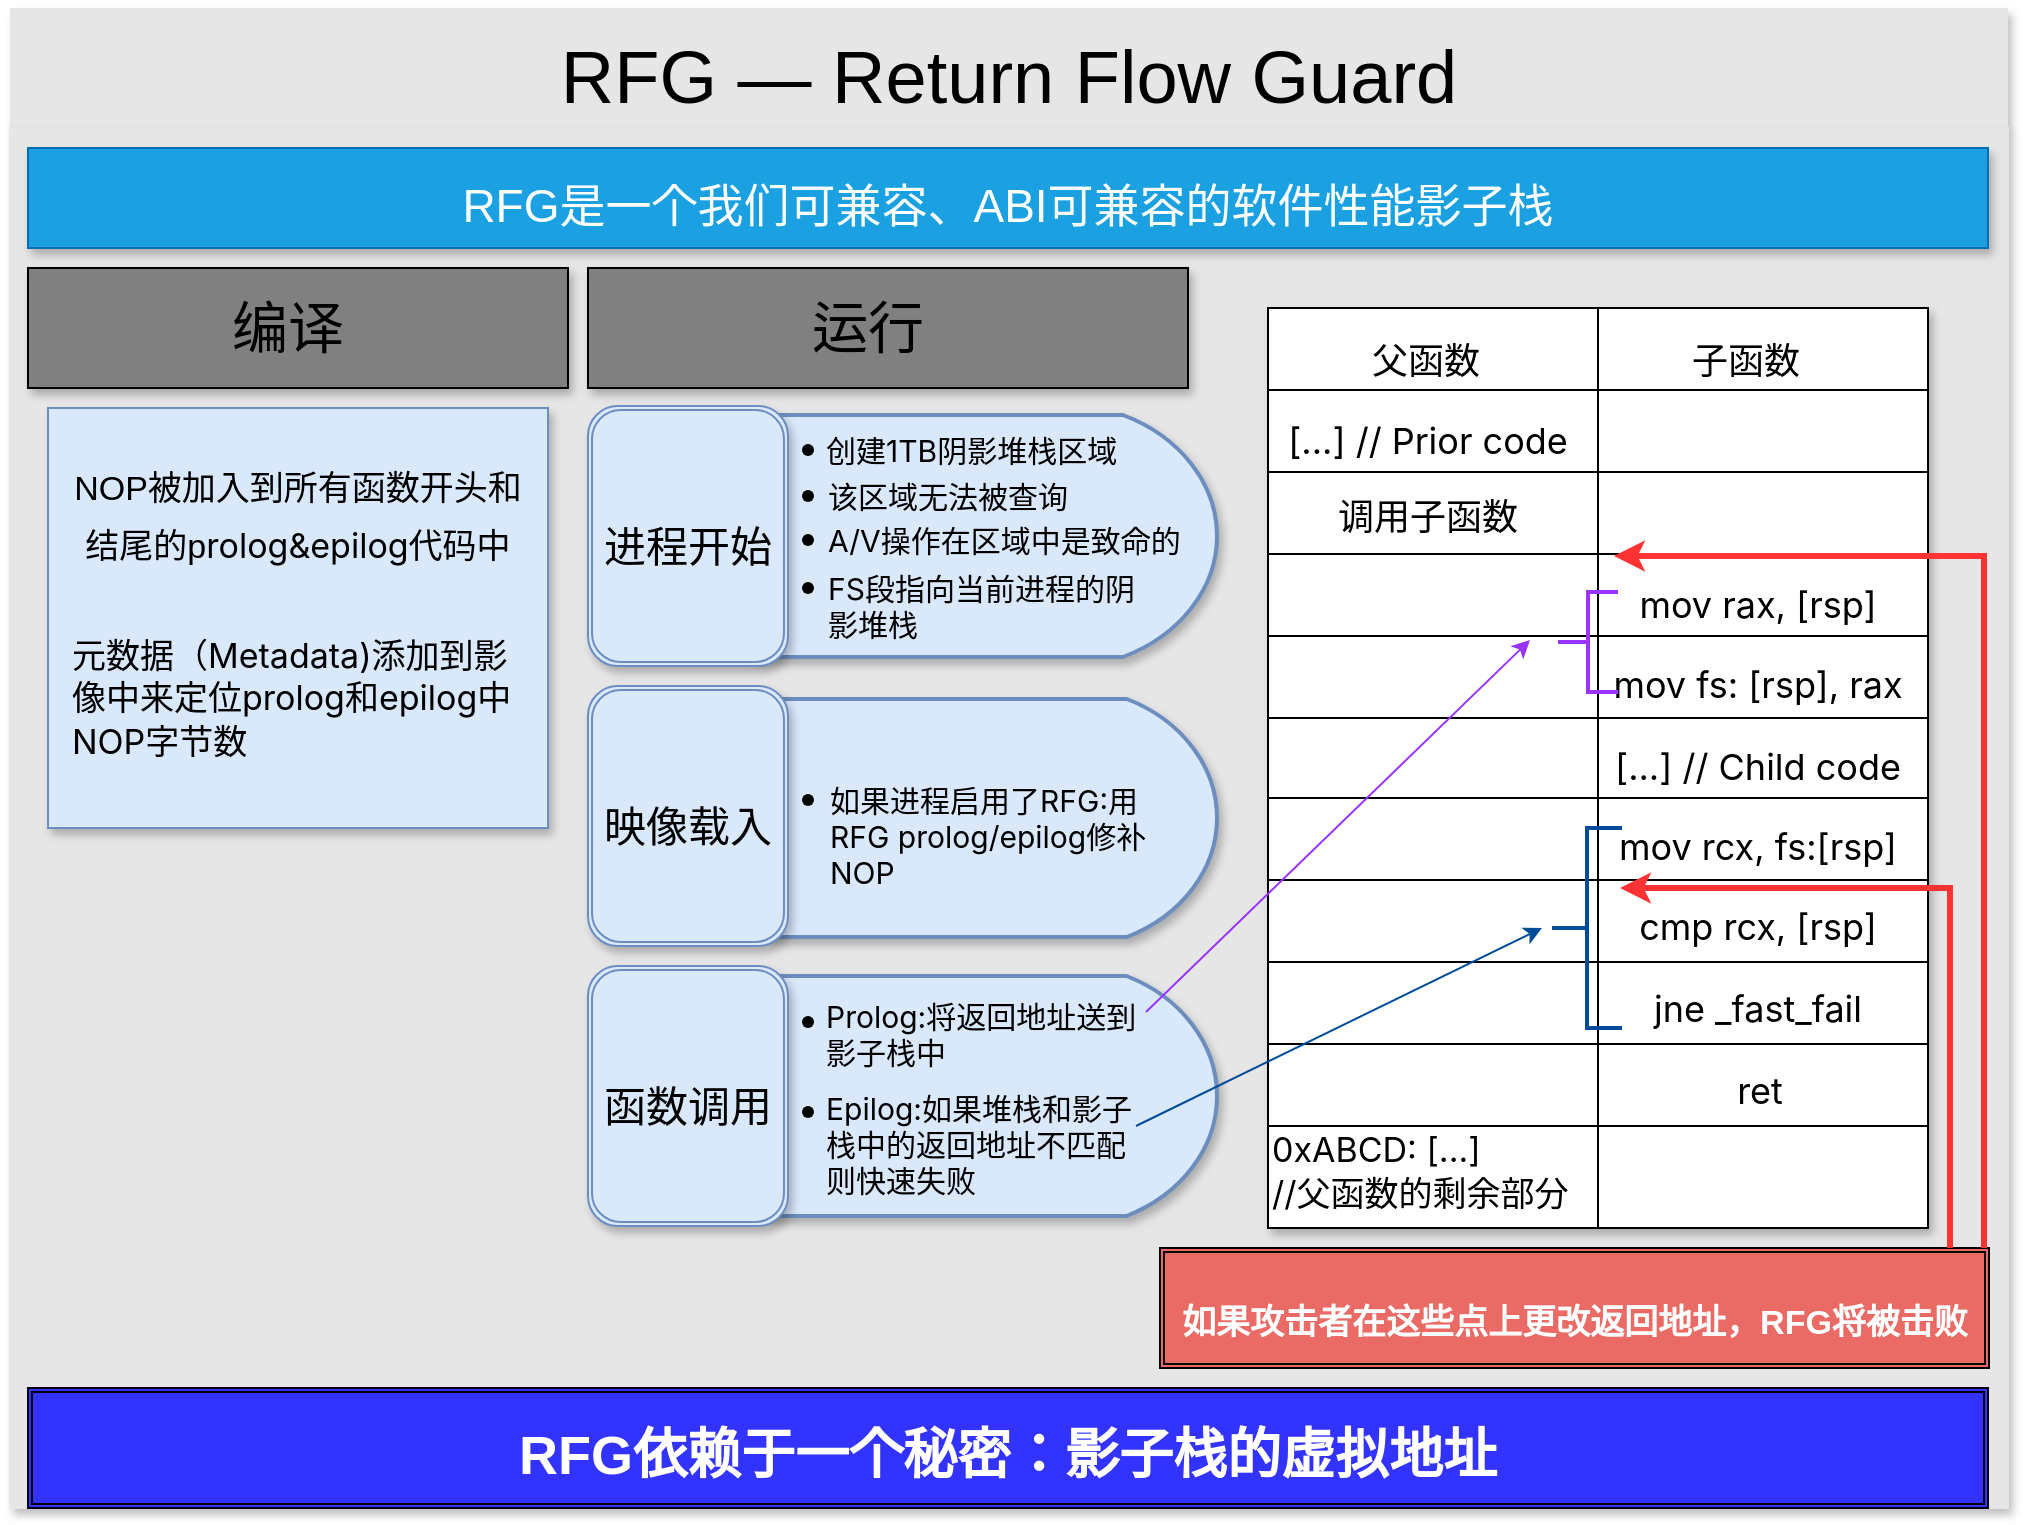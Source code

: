 <mxfile version="20.5.3" type="github">
  <diagram id="Fr35bSytsKvxiw6B7-Ny" name="Page-1">
    <mxGraphModel dx="2889" dy="1090" grid="1" gridSize="10" guides="1" tooltips="1" connect="1" arrows="1" fold="1" page="1" pageScale="1" pageWidth="827" pageHeight="1169" math="0" shadow="0">
      <root>
        <mxCell id="0" />
        <mxCell id="1" parent="0" />
        <mxCell id="59evTQR5an8I3m5xiGdk-8" value="RFG — Return Flow Guard" style="swimlane;childLayout=stackLayout;horizontal=1;startSize=60;horizontalStack=0;rounded=1;fontSize=37;fontStyle=0;strokeWidth=2;resizeParent=0;resizeLast=1;shadow=1;dashed=0;align=center;fillColor=#E6E6E6;strokeColor=none;glass=0;sketch=0;swimlaneLine=0;" vertex="1" parent="1">
          <mxGeometry x="-19" y="70" width="999" height="60" as="geometry">
            <mxRectangle x="-19" y="70" width="490" height="60" as="alternateBounds" />
          </mxGeometry>
        </mxCell>
        <mxCell id="59evTQR5an8I3m5xiGdk-35" value="" style="verticalLabelPosition=bottom;verticalAlign=top;html=1;shape=mxgraph.basic.rect;fillColor2=none;strokeWidth=1;size=20;indent=5;shadow=1;glass=0;sketch=0;strokeColor=#E6E6E6;fontSize=37;fillColor=#E6E6E6;" vertex="1" parent="1">
          <mxGeometry x="-19" y="130" width="999" height="690" as="geometry" />
        </mxCell>
        <mxCell id="59evTQR5an8I3m5xiGdk-37" value="&lt;font style=&quot;font-size: 23px;&quot;&gt;RFG是一个我们可兼容、ABI可兼容的软件性能影子栈&lt;/font&gt;" style="whiteSpace=wrap;html=1;shadow=1;glass=0;sketch=0;strokeColor=#006EAF;fontSize=37;fillColor=#1ba1e2;fontColor=#ffffff;" vertex="1" parent="1">
          <mxGeometry x="-10" y="140" width="980" height="50" as="geometry" />
        </mxCell>
        <mxCell id="59evTQR5an8I3m5xiGdk-39" value="" style="verticalLabelPosition=bottom;verticalAlign=top;html=1;shape=mxgraph.basic.rect;fillColor2=none;strokeWidth=1;size=20;indent=5;shadow=1;glass=0;sketch=0;strokeColor=default;fontSize=37;fillColor=#808080;" vertex="1" parent="1">
          <mxGeometry x="-10" y="200" width="270" height="60" as="geometry" />
        </mxCell>
        <mxCell id="59evTQR5an8I3m5xiGdk-40" value="" style="verticalLabelPosition=bottom;verticalAlign=top;html=1;shape=mxgraph.basic.rect;fillColor2=none;strokeWidth=1;size=20;indent=5;shadow=1;glass=0;sketch=0;strokeColor=default;fontSize=37;fillColor=#808080;" vertex="1" parent="1">
          <mxGeometry x="270" y="200" width="300" height="60" as="geometry" />
        </mxCell>
        <mxCell id="59evTQR5an8I3m5xiGdk-41" value="" style="shape=table;startSize=0;container=1;collapsible=0;childLayout=tableLayout;shadow=1;glass=0;sketch=0;strokeColor=default;fontSize=22;" vertex="1" parent="1">
          <mxGeometry x="610" y="220" width="330" height="460" as="geometry" />
        </mxCell>
        <mxCell id="59evTQR5an8I3m5xiGdk-42" value="" style="shape=tableRow;horizontal=0;startSize=0;swimlaneHead=0;swimlaneBody=0;top=0;left=0;bottom=0;right=0;collapsible=0;dropTarget=0;fillColor=none;points=[[0,0.5],[1,0.5]];portConstraint=eastwest;shadow=1;glass=0;sketch=0;strokeColor=default;fontSize=37;" vertex="1" parent="59evTQR5an8I3m5xiGdk-41">
          <mxGeometry width="330" height="41" as="geometry" />
        </mxCell>
        <mxCell id="59evTQR5an8I3m5xiGdk-43" value="" style="shape=partialRectangle;html=1;whiteSpace=wrap;connectable=0;overflow=hidden;fillColor=none;top=0;left=0;bottom=0;right=0;pointerEvents=1;shadow=1;glass=0;sketch=0;strokeColor=default;fontSize=37;" vertex="1" parent="59evTQR5an8I3m5xiGdk-42">
          <mxGeometry width="165" height="41" as="geometry">
            <mxRectangle width="165" height="41" as="alternateBounds" />
          </mxGeometry>
        </mxCell>
        <mxCell id="59evTQR5an8I3m5xiGdk-44" value="" style="shape=partialRectangle;html=1;whiteSpace=wrap;connectable=0;overflow=hidden;fillColor=none;top=0;left=0;bottom=0;right=0;pointerEvents=1;shadow=1;glass=0;sketch=0;strokeColor=default;fontSize=37;" vertex="1" parent="59evTQR5an8I3m5xiGdk-42">
          <mxGeometry x="165" width="165" height="41" as="geometry">
            <mxRectangle width="165" height="41" as="alternateBounds" />
          </mxGeometry>
        </mxCell>
        <mxCell id="59evTQR5an8I3m5xiGdk-45" value="" style="shape=tableRow;horizontal=0;startSize=0;swimlaneHead=0;swimlaneBody=0;top=0;left=0;bottom=0;right=0;collapsible=0;dropTarget=0;fillColor=none;points=[[0,0.5],[1,0.5]];portConstraint=eastwest;shadow=1;glass=0;sketch=0;strokeColor=default;fontSize=37;" vertex="1" parent="59evTQR5an8I3m5xiGdk-41">
          <mxGeometry y="41" width="330" height="41" as="geometry" />
        </mxCell>
        <mxCell id="59evTQR5an8I3m5xiGdk-46" value="" style="shape=partialRectangle;html=1;whiteSpace=wrap;connectable=0;overflow=hidden;fillColor=none;top=0;left=0;bottom=0;right=0;pointerEvents=1;shadow=1;glass=0;sketch=0;strokeColor=default;fontSize=37;" vertex="1" parent="59evTQR5an8I3m5xiGdk-45">
          <mxGeometry width="165" height="41" as="geometry">
            <mxRectangle width="165" height="41" as="alternateBounds" />
          </mxGeometry>
        </mxCell>
        <mxCell id="59evTQR5an8I3m5xiGdk-47" value="" style="shape=partialRectangle;html=1;whiteSpace=wrap;connectable=0;overflow=hidden;fillColor=none;top=0;left=0;bottom=0;right=0;pointerEvents=1;shadow=1;glass=0;sketch=0;strokeColor=default;fontSize=37;" vertex="1" parent="59evTQR5an8I3m5xiGdk-45">
          <mxGeometry x="165" width="165" height="41" as="geometry">
            <mxRectangle width="165" height="41" as="alternateBounds" />
          </mxGeometry>
        </mxCell>
        <mxCell id="59evTQR5an8I3m5xiGdk-48" value="" style="shape=tableRow;horizontal=0;startSize=0;swimlaneHead=0;swimlaneBody=0;top=0;left=0;bottom=0;right=0;collapsible=0;dropTarget=0;fillColor=none;points=[[0,0.5],[1,0.5]];portConstraint=eastwest;shadow=1;glass=0;sketch=0;strokeColor=default;fontSize=37;" vertex="1" parent="59evTQR5an8I3m5xiGdk-41">
          <mxGeometry y="82" width="330" height="41" as="geometry" />
        </mxCell>
        <mxCell id="59evTQR5an8I3m5xiGdk-49" value="" style="shape=partialRectangle;html=1;whiteSpace=wrap;connectable=0;overflow=hidden;fillColor=none;top=0;left=0;bottom=0;right=0;pointerEvents=1;shadow=1;glass=0;sketch=0;strokeColor=default;fontSize=37;" vertex="1" parent="59evTQR5an8I3m5xiGdk-48">
          <mxGeometry width="165" height="41" as="geometry">
            <mxRectangle width="165" height="41" as="alternateBounds" />
          </mxGeometry>
        </mxCell>
        <mxCell id="59evTQR5an8I3m5xiGdk-50" value="" style="shape=partialRectangle;html=1;whiteSpace=wrap;connectable=0;overflow=hidden;fillColor=none;top=0;left=0;bottom=0;right=0;pointerEvents=1;shadow=1;glass=0;sketch=0;strokeColor=default;fontSize=37;" vertex="1" parent="59evTQR5an8I3m5xiGdk-48">
          <mxGeometry x="165" width="165" height="41" as="geometry">
            <mxRectangle width="165" height="41" as="alternateBounds" />
          </mxGeometry>
        </mxCell>
        <mxCell id="59evTQR5an8I3m5xiGdk-51" value="" style="shape=tableRow;horizontal=0;startSize=0;swimlaneHead=0;swimlaneBody=0;top=0;left=0;bottom=0;right=0;collapsible=0;dropTarget=0;fillColor=none;points=[[0,0.5],[1,0.5]];portConstraint=eastwest;shadow=1;glass=0;sketch=0;strokeColor=default;fontSize=37;" vertex="1" parent="59evTQR5an8I3m5xiGdk-41">
          <mxGeometry y="123" width="330" height="41" as="geometry" />
        </mxCell>
        <mxCell id="59evTQR5an8I3m5xiGdk-52" value="" style="shape=partialRectangle;html=1;whiteSpace=wrap;connectable=0;overflow=hidden;fillColor=none;top=0;left=0;bottom=0;right=0;pointerEvents=1;shadow=1;glass=0;sketch=0;strokeColor=default;fontSize=37;" vertex="1" parent="59evTQR5an8I3m5xiGdk-51">
          <mxGeometry width="165" height="41" as="geometry">
            <mxRectangle width="165" height="41" as="alternateBounds" />
          </mxGeometry>
        </mxCell>
        <mxCell id="59evTQR5an8I3m5xiGdk-53" value="" style="shape=partialRectangle;html=1;whiteSpace=wrap;connectable=0;overflow=hidden;fillColor=none;top=0;left=0;bottom=0;right=0;pointerEvents=1;shadow=1;glass=0;sketch=0;strokeColor=default;fontSize=37;" vertex="1" parent="59evTQR5an8I3m5xiGdk-51">
          <mxGeometry x="165" width="165" height="41" as="geometry">
            <mxRectangle width="165" height="41" as="alternateBounds" />
          </mxGeometry>
        </mxCell>
        <mxCell id="59evTQR5an8I3m5xiGdk-54" value="" style="shape=tableRow;horizontal=0;startSize=0;swimlaneHead=0;swimlaneBody=0;top=0;left=0;bottom=0;right=0;collapsible=0;dropTarget=0;fillColor=none;points=[[0,0.5],[1,0.5]];portConstraint=eastwest;shadow=1;glass=0;sketch=0;strokeColor=default;fontSize=37;" vertex="1" parent="59evTQR5an8I3m5xiGdk-41">
          <mxGeometry y="164" width="330" height="41" as="geometry" />
        </mxCell>
        <mxCell id="59evTQR5an8I3m5xiGdk-55" value="" style="shape=partialRectangle;html=1;whiteSpace=wrap;connectable=0;overflow=hidden;fillColor=none;top=0;left=0;bottom=0;right=0;pointerEvents=1;shadow=1;glass=0;sketch=0;strokeColor=default;fontSize=37;" vertex="1" parent="59evTQR5an8I3m5xiGdk-54">
          <mxGeometry width="165" height="41" as="geometry">
            <mxRectangle width="165" height="41" as="alternateBounds" />
          </mxGeometry>
        </mxCell>
        <mxCell id="59evTQR5an8I3m5xiGdk-56" value="" style="shape=partialRectangle;html=1;whiteSpace=wrap;connectable=0;overflow=hidden;fillColor=none;top=0;left=0;bottom=0;right=0;pointerEvents=1;shadow=1;glass=0;sketch=0;strokeColor=default;fontSize=37;" vertex="1" parent="59evTQR5an8I3m5xiGdk-54">
          <mxGeometry x="165" width="165" height="41" as="geometry">
            <mxRectangle width="165" height="41" as="alternateBounds" />
          </mxGeometry>
        </mxCell>
        <mxCell id="59evTQR5an8I3m5xiGdk-57" value="" style="shape=tableRow;horizontal=0;startSize=0;swimlaneHead=0;swimlaneBody=0;top=0;left=0;bottom=0;right=0;collapsible=0;dropTarget=0;fillColor=none;points=[[0,0.5],[1,0.5]];portConstraint=eastwest;shadow=1;glass=0;sketch=0;strokeColor=default;fontSize=37;" vertex="1" parent="59evTQR5an8I3m5xiGdk-41">
          <mxGeometry y="205" width="330" height="40" as="geometry" />
        </mxCell>
        <mxCell id="59evTQR5an8I3m5xiGdk-58" value="" style="shape=partialRectangle;html=1;whiteSpace=wrap;connectable=0;overflow=hidden;fillColor=none;top=0;left=0;bottom=0;right=0;pointerEvents=1;shadow=1;glass=0;sketch=0;strokeColor=default;fontSize=37;" vertex="1" parent="59evTQR5an8I3m5xiGdk-57">
          <mxGeometry width="165" height="40" as="geometry">
            <mxRectangle width="165" height="40" as="alternateBounds" />
          </mxGeometry>
        </mxCell>
        <mxCell id="59evTQR5an8I3m5xiGdk-59" value="" style="shape=partialRectangle;html=1;whiteSpace=wrap;connectable=0;overflow=hidden;fillColor=none;top=0;left=0;bottom=0;right=0;pointerEvents=1;shadow=1;glass=0;sketch=0;strokeColor=default;fontSize=37;" vertex="1" parent="59evTQR5an8I3m5xiGdk-57">
          <mxGeometry x="165" width="165" height="40" as="geometry">
            <mxRectangle width="165" height="40" as="alternateBounds" />
          </mxGeometry>
        </mxCell>
        <mxCell id="59evTQR5an8I3m5xiGdk-60" value="" style="shape=tableRow;horizontal=0;startSize=0;swimlaneHead=0;swimlaneBody=0;top=0;left=0;bottom=0;right=0;collapsible=0;dropTarget=0;fillColor=none;points=[[0,0.5],[1,0.5]];portConstraint=eastwest;shadow=1;glass=0;sketch=0;strokeColor=default;fontSize=37;" vertex="1" parent="59evTQR5an8I3m5xiGdk-41">
          <mxGeometry y="245" width="330" height="41" as="geometry" />
        </mxCell>
        <mxCell id="59evTQR5an8I3m5xiGdk-61" value="" style="shape=partialRectangle;html=1;whiteSpace=wrap;connectable=0;overflow=hidden;fillColor=none;top=0;left=0;bottom=0;right=0;pointerEvents=1;shadow=1;glass=0;sketch=0;strokeColor=default;fontSize=37;" vertex="1" parent="59evTQR5an8I3m5xiGdk-60">
          <mxGeometry width="165" height="41" as="geometry">
            <mxRectangle width="165" height="41" as="alternateBounds" />
          </mxGeometry>
        </mxCell>
        <mxCell id="59evTQR5an8I3m5xiGdk-62" value="" style="shape=partialRectangle;html=1;whiteSpace=wrap;connectable=0;overflow=hidden;fillColor=none;top=0;left=0;bottom=0;right=0;pointerEvents=1;shadow=1;glass=0;sketch=0;strokeColor=default;fontSize=37;" vertex="1" parent="59evTQR5an8I3m5xiGdk-60">
          <mxGeometry x="165" width="165" height="41" as="geometry">
            <mxRectangle width="165" height="41" as="alternateBounds" />
          </mxGeometry>
        </mxCell>
        <mxCell id="59evTQR5an8I3m5xiGdk-63" value="" style="shape=tableRow;horizontal=0;startSize=0;swimlaneHead=0;swimlaneBody=0;top=0;left=0;bottom=0;right=0;collapsible=0;dropTarget=0;fillColor=none;points=[[0,0.5],[1,0.5]];portConstraint=eastwest;shadow=1;glass=0;sketch=0;strokeColor=default;fontSize=37;" vertex="1" parent="59evTQR5an8I3m5xiGdk-41">
          <mxGeometry y="286" width="330" height="41" as="geometry" />
        </mxCell>
        <mxCell id="59evTQR5an8I3m5xiGdk-64" value="" style="shape=partialRectangle;html=1;whiteSpace=wrap;connectable=0;overflow=hidden;fillColor=none;top=0;left=0;bottom=0;right=0;pointerEvents=1;shadow=1;glass=0;sketch=0;strokeColor=default;fontSize=37;" vertex="1" parent="59evTQR5an8I3m5xiGdk-63">
          <mxGeometry width="165" height="41" as="geometry">
            <mxRectangle width="165" height="41" as="alternateBounds" />
          </mxGeometry>
        </mxCell>
        <mxCell id="59evTQR5an8I3m5xiGdk-65" value="" style="shape=partialRectangle;html=1;whiteSpace=wrap;connectable=0;overflow=hidden;fillColor=none;top=0;left=0;bottom=0;right=0;pointerEvents=1;shadow=1;glass=0;sketch=0;strokeColor=default;fontSize=37;" vertex="1" parent="59evTQR5an8I3m5xiGdk-63">
          <mxGeometry x="165" width="165" height="41" as="geometry">
            <mxRectangle width="165" height="41" as="alternateBounds" />
          </mxGeometry>
        </mxCell>
        <mxCell id="59evTQR5an8I3m5xiGdk-66" value="" style="shape=tableRow;horizontal=0;startSize=0;swimlaneHead=0;swimlaneBody=0;top=0;left=0;bottom=0;right=0;collapsible=0;dropTarget=0;fillColor=none;points=[[0,0.5],[1,0.5]];portConstraint=eastwest;shadow=1;glass=0;sketch=0;strokeColor=default;fontSize=37;" vertex="1" parent="59evTQR5an8I3m5xiGdk-41">
          <mxGeometry y="327" width="330" height="41" as="geometry" />
        </mxCell>
        <mxCell id="59evTQR5an8I3m5xiGdk-67" value="" style="shape=partialRectangle;html=1;whiteSpace=wrap;connectable=0;overflow=hidden;fillColor=none;top=0;left=0;bottom=0;right=0;pointerEvents=1;shadow=1;glass=0;sketch=0;strokeColor=default;fontSize=37;" vertex="1" parent="59evTQR5an8I3m5xiGdk-66">
          <mxGeometry width="165" height="41" as="geometry">
            <mxRectangle width="165" height="41" as="alternateBounds" />
          </mxGeometry>
        </mxCell>
        <mxCell id="59evTQR5an8I3m5xiGdk-68" value="" style="shape=partialRectangle;html=1;whiteSpace=wrap;connectable=0;overflow=hidden;fillColor=none;top=0;left=0;bottom=0;right=0;pointerEvents=1;shadow=1;glass=0;sketch=0;strokeColor=default;fontSize=37;" vertex="1" parent="59evTQR5an8I3m5xiGdk-66">
          <mxGeometry x="165" width="165" height="41" as="geometry">
            <mxRectangle width="165" height="41" as="alternateBounds" />
          </mxGeometry>
        </mxCell>
        <mxCell id="59evTQR5an8I3m5xiGdk-69" value="" style="shape=tableRow;horizontal=0;startSize=0;swimlaneHead=0;swimlaneBody=0;top=0;left=0;bottom=0;right=0;collapsible=0;dropTarget=0;fillColor=none;points=[[0,0.5],[1,0.5]];portConstraint=eastwest;shadow=1;glass=0;sketch=0;strokeColor=default;fontSize=37;" vertex="1" parent="59evTQR5an8I3m5xiGdk-41">
          <mxGeometry y="368" width="330" height="41" as="geometry" />
        </mxCell>
        <mxCell id="59evTQR5an8I3m5xiGdk-70" value="" style="shape=partialRectangle;html=1;whiteSpace=wrap;connectable=0;overflow=hidden;fillColor=none;top=0;left=0;bottom=0;right=0;pointerEvents=1;shadow=1;glass=0;sketch=0;strokeColor=default;fontSize=37;" vertex="1" parent="59evTQR5an8I3m5xiGdk-69">
          <mxGeometry width="165" height="41" as="geometry">
            <mxRectangle width="165" height="41" as="alternateBounds" />
          </mxGeometry>
        </mxCell>
        <mxCell id="59evTQR5an8I3m5xiGdk-71" value="" style="shape=partialRectangle;html=1;whiteSpace=wrap;connectable=0;overflow=hidden;fillColor=none;top=0;left=0;bottom=0;right=0;pointerEvents=1;shadow=1;glass=0;sketch=0;strokeColor=default;fontSize=37;" vertex="1" parent="59evTQR5an8I3m5xiGdk-69">
          <mxGeometry x="165" width="165" height="41" as="geometry">
            <mxRectangle width="165" height="41" as="alternateBounds" />
          </mxGeometry>
        </mxCell>
        <mxCell id="59evTQR5an8I3m5xiGdk-72" value="" style="shape=tableRow;horizontal=0;startSize=0;swimlaneHead=0;swimlaneBody=0;top=0;left=0;bottom=0;right=0;collapsible=0;dropTarget=0;fillColor=none;points=[[0,0.5],[1,0.5]];portConstraint=eastwest;shadow=1;glass=0;sketch=0;strokeColor=default;fontSize=37;" vertex="1" parent="59evTQR5an8I3m5xiGdk-41">
          <mxGeometry y="409" width="330" height="51" as="geometry" />
        </mxCell>
        <mxCell id="59evTQR5an8I3m5xiGdk-73" value="" style="shape=partialRectangle;html=1;whiteSpace=wrap;connectable=0;overflow=hidden;fillColor=none;top=0;left=0;bottom=0;right=0;pointerEvents=1;shadow=1;glass=0;sketch=0;strokeColor=default;fontSize=37;" vertex="1" parent="59evTQR5an8I3m5xiGdk-72">
          <mxGeometry width="165" height="51" as="geometry">
            <mxRectangle width="165" height="51" as="alternateBounds" />
          </mxGeometry>
        </mxCell>
        <mxCell id="59evTQR5an8I3m5xiGdk-74" value="" style="shape=partialRectangle;html=1;whiteSpace=wrap;connectable=0;overflow=hidden;fillColor=none;top=0;left=0;bottom=0;right=0;pointerEvents=1;shadow=1;glass=0;sketch=0;strokeColor=default;fontSize=37;" vertex="1" parent="59evTQR5an8I3m5xiGdk-72">
          <mxGeometry x="165" width="165" height="51" as="geometry">
            <mxRectangle width="165" height="51" as="alternateBounds" />
          </mxGeometry>
        </mxCell>
        <mxCell id="59evTQR5an8I3m5xiGdk-75" value="编译" style="whiteSpace=wrap;html=1;shadow=1;glass=0;sketch=0;strokeColor=none;fontSize=28;fillColor=none;" vertex="1" parent="1">
          <mxGeometry x="60" y="200" width="120" height="60" as="geometry" />
        </mxCell>
        <mxCell id="59evTQR5an8I3m5xiGdk-76" value="运行" style="whiteSpace=wrap;html=1;shadow=1;glass=0;sketch=0;strokeColor=none;fontSize=28;fillColor=none;" vertex="1" parent="1">
          <mxGeometry x="350" y="200" width="120" height="60" as="geometry" />
        </mxCell>
        <mxCell id="59evTQR5an8I3m5xiGdk-77" value="" style="html=1;dashed=0;whitespace=wrap;shadow=1;glass=0;labelBackgroundColor=none;sketch=0;strokeColor=#6c8ebf;fontSize=36;fillColor=#dae8fc;" vertex="1" parent="1">
          <mxGeometry y="270" width="250" height="210" as="geometry" />
        </mxCell>
        <mxCell id="59evTQR5an8I3m5xiGdk-84" value="" style="strokeWidth=2;html=1;shape=mxgraph.flowchart.delay;whiteSpace=wrap;shadow=1;glass=0;labelBackgroundColor=none;sketch=0;strokeColor=#6c8ebf;fontSize=36;fillColor=#dae8fc;" vertex="1" parent="1">
          <mxGeometry x="344.5" y="273.5" width="240" height="121" as="geometry" />
        </mxCell>
        <mxCell id="59evTQR5an8I3m5xiGdk-85" value="&lt;font style=&quot;font-size: 21px;&quot;&gt;进程开始&lt;/font&gt;" style="shape=ext;double=1;rounded=1;whiteSpace=wrap;html=1;shadow=1;glass=0;labelBackgroundColor=none;sketch=0;strokeColor=#6c8ebf;fontSize=36;fillColor=#dae8fc;" vertex="1" parent="1">
          <mxGeometry x="270" y="269" width="100" height="130" as="geometry" />
        </mxCell>
        <mxCell id="59evTQR5an8I3m5xiGdk-86" value="" style="strokeWidth=2;html=1;shape=mxgraph.flowchart.delay;whiteSpace=wrap;shadow=1;glass=0;labelBackgroundColor=none;sketch=0;strokeColor=#6c8ebf;fontSize=36;fillColor=#dae8fc;" vertex="1" parent="1">
          <mxGeometry x="354.5" y="415.5" width="230" height="119" as="geometry" />
        </mxCell>
        <mxCell id="59evTQR5an8I3m5xiGdk-87" value="&lt;font style=&quot;font-size: 21px;&quot;&gt;映像载入&lt;/font&gt;" style="shape=ext;double=1;rounded=1;whiteSpace=wrap;html=1;shadow=1;glass=0;labelBackgroundColor=none;sketch=0;strokeColor=#6c8ebf;fontSize=36;fillColor=#dae8fc;" vertex="1" parent="1">
          <mxGeometry x="270" y="409" width="100" height="130" as="geometry" />
        </mxCell>
        <mxCell id="59evTQR5an8I3m5xiGdk-90" value="" style="strokeWidth=2;html=1;shape=mxgraph.flowchart.delay;whiteSpace=wrap;shadow=1;glass=0;labelBackgroundColor=none;sketch=0;strokeColor=#6c8ebf;fontSize=36;fillColor=#dae8fc;" vertex="1" parent="1">
          <mxGeometry x="353.5" y="554" width="231" height="120" as="geometry" />
        </mxCell>
        <mxCell id="59evTQR5an8I3m5xiGdk-91" value="&lt;font style=&quot;font-size: 21px;&quot;&gt;函数调用&lt;/font&gt;" style="shape=ext;double=1;rounded=1;whiteSpace=wrap;html=1;shadow=1;glass=0;labelBackgroundColor=none;sketch=0;strokeColor=#6c8ebf;fontSize=36;fillColor=#dae8fc;" vertex="1" parent="1">
          <mxGeometry x="270" y="549" width="100" height="130" as="geometry" />
        </mxCell>
        <mxCell id="59evTQR5an8I3m5xiGdk-92" value="&lt;font style=&quot;font-size: 17px;&quot;&gt;NOP被加入到所有函数开头和结尾的p&lt;span style=&quot;font-family: -apple-system, &amp;quot;SF UI Text&amp;quot;, Arial, &amp;quot;PingFang SC&amp;quot;, &amp;quot;Hiragino Sans GB&amp;quot;, &amp;quot;Microsoft YaHei&amp;quot;, &amp;quot;WenQuanYi Micro Hei&amp;quot;, sans-serif, SimHei, SimSun; text-align: start;&quot;&gt;rolog&amp;amp;epilog代码中&lt;/span&gt;&lt;/font&gt;" style="whiteSpace=wrap;html=1;shadow=1;glass=0;labelBackgroundColor=none;sketch=0;strokeColor=none;fontSize=24;fillColor=none;" vertex="1" parent="1">
          <mxGeometry x="10" y="304" width="230" height="36" as="geometry" />
        </mxCell>
        <mxCell id="59evTQR5an8I3m5xiGdk-93" value="&lt;p style=&quot;line-height: 120%;&quot;&gt;&lt;font style=&quot;font-size: 17px;&quot; face=&quot;-apple-system, SF UI Text, Arial, PingFang SC, Hiragino Sans GB, Microsoft YaHei, WenQuanYi Micro Hei, sans-serif, SimHei, SimSun&quot;&gt;元数据（Metadata)添加到影像中来定位prolog和epilog中NOP字节数&lt;/font&gt;&lt;/p&gt;" style="text;whiteSpace=wrap;html=1;fontSize=17;fontColor=#000000;" vertex="1" parent="1">
          <mxGeometry x="10" y="360" width="230" height="80" as="geometry" />
        </mxCell>
        <mxCell id="59evTQR5an8I3m5xiGdk-95" value="" style="shape=waypoint;sketch=0;fillStyle=solid;size=6;pointerEvents=1;points=[];fillColor=none;resizable=0;rotatable=0;perimeter=centerPerimeter;snapToPoint=1;shadow=0;glass=0;labelBackgroundColor=none;strokeColor=#000000;fontSize=21;fontColor=#000000;" vertex="1" parent="1">
          <mxGeometry x="360" y="271" width="40" height="40" as="geometry" />
        </mxCell>
        <mxCell id="59evTQR5an8I3m5xiGdk-97" value="&lt;p style=&quot;line-height: 120%; font-size: 15px;&quot;&gt;&lt;font style=&quot;font-size: 15px;&quot; face=&quot;-apple-system, SF UI Text, Arial, PingFang SC, Hiragino Sans GB, Microsoft YaHei, WenQuanYi Micro Hei, sans-serif, SimHei, SimSun&quot;&gt;创建1TB阴影堆栈区域&lt;/font&gt;&lt;/p&gt;" style="text;whiteSpace=wrap;html=1;fontSize=15;fontColor=#000000;" vertex="1" parent="1">
          <mxGeometry x="387" y="261" width="155" height="60" as="geometry" />
        </mxCell>
        <mxCell id="59evTQR5an8I3m5xiGdk-98" value="" style="shape=waypoint;sketch=0;fillStyle=solid;size=6;pointerEvents=1;points=[];fillColor=none;resizable=0;rotatable=0;perimeter=centerPerimeter;snapToPoint=1;shadow=0;glass=0;labelBackgroundColor=none;strokeColor=#000000;fontSize=21;fontColor=#000000;" vertex="1" parent="1">
          <mxGeometry x="360" y="294" width="40" height="40" as="geometry" />
        </mxCell>
        <mxCell id="59evTQR5an8I3m5xiGdk-99" value="" style="shape=waypoint;sketch=0;fillStyle=solid;size=6;pointerEvents=1;points=[];fillColor=none;resizable=0;rotatable=0;perimeter=centerPerimeter;snapToPoint=1;shadow=0;glass=0;labelBackgroundColor=none;strokeColor=#000000;fontSize=21;fontColor=#000000;" vertex="1" parent="1">
          <mxGeometry x="360" y="316" width="40" height="40" as="geometry" />
        </mxCell>
        <mxCell id="59evTQR5an8I3m5xiGdk-100" value="" style="shape=waypoint;sketch=0;fillStyle=solid;size=6;pointerEvents=1;points=[];fillColor=none;resizable=0;rotatable=0;perimeter=centerPerimeter;snapToPoint=1;shadow=0;glass=0;labelBackgroundColor=none;strokeColor=#000000;fontSize=21;fontColor=#000000;" vertex="1" parent="1">
          <mxGeometry x="360" y="340" width="40" height="40" as="geometry" />
        </mxCell>
        <mxCell id="59evTQR5an8I3m5xiGdk-101" value="" style="shape=waypoint;sketch=0;fillStyle=solid;size=6;pointerEvents=1;points=[];fillColor=none;resizable=0;rotatable=0;perimeter=centerPerimeter;snapToPoint=1;shadow=0;glass=0;labelBackgroundColor=none;strokeColor=#000000;fontSize=21;fontColor=#000000;" vertex="1" parent="1">
          <mxGeometry x="360" y="446" width="40" height="40" as="geometry" />
        </mxCell>
        <mxCell id="59evTQR5an8I3m5xiGdk-102" value="" style="shape=waypoint;sketch=0;fillStyle=solid;size=6;pointerEvents=1;points=[];fillColor=none;resizable=0;rotatable=0;perimeter=centerPerimeter;snapToPoint=1;shadow=0;glass=0;labelBackgroundColor=none;strokeColor=#000000;fontSize=21;fontColor=#000000;" vertex="1" parent="1">
          <mxGeometry x="360" y="557" width="40" height="40" as="geometry" />
        </mxCell>
        <mxCell id="59evTQR5an8I3m5xiGdk-103" value="" style="shape=waypoint;sketch=0;fillStyle=solid;size=6;pointerEvents=1;points=[];fillColor=none;resizable=0;rotatable=0;perimeter=centerPerimeter;snapToPoint=1;shadow=0;glass=0;labelBackgroundColor=none;strokeColor=#000000;fontSize=21;fontColor=#000000;" vertex="1" parent="1">
          <mxGeometry x="360" y="602" width="40" height="40" as="geometry" />
        </mxCell>
        <mxCell id="59evTQR5an8I3m5xiGdk-104" value="&lt;p style=&quot;line-height: 120%; font-size: 15px;&quot;&gt;&lt;font face=&quot;-apple-system, SF UI Text, Arial, PingFang SC, Hiragino Sans GB, Microsoft YaHei, WenQuanYi Micro Hei, sans-serif, SimHei, SimSun&quot;&gt;该区域无法被查询&lt;/font&gt;&lt;/p&gt;" style="text;whiteSpace=wrap;html=1;fontSize=15;fontColor=#000000;" vertex="1" parent="1">
          <mxGeometry x="387.5" y="284" width="155" height="60" as="geometry" />
        </mxCell>
        <mxCell id="59evTQR5an8I3m5xiGdk-105" value="&lt;p style=&quot;line-height: 120%; font-size: 15px;&quot;&gt;&lt;font face=&quot;-apple-system, SF UI Text, Arial, PingFang SC, Hiragino Sans GB, Microsoft YaHei, WenQuanYi Micro Hei, sans-serif, SimHei, SimSun&quot;&gt;A/V操作在区域中是致命的&lt;/font&gt;&lt;/p&gt;" style="text;whiteSpace=wrap;html=1;fontSize=15;fontColor=#000000;" vertex="1" parent="1">
          <mxGeometry x="387.5" y="306" width="182.5" height="56" as="geometry" />
        </mxCell>
        <mxCell id="59evTQR5an8I3m5xiGdk-106" value="&lt;p style=&quot;line-height: 120%; font-size: 15px;&quot;&gt;&lt;font face=&quot;-apple-system, SF UI Text, Arial, PingFang SC, Hiragino Sans GB, Microsoft YaHei, WenQuanYi Micro Hei, sans-serif, SimHei, SimSun&quot;&gt;FS段指向当前进程的阴影堆栈&lt;/font&gt;&lt;/p&gt;" style="text;whiteSpace=wrap;html=1;fontSize=15;fontColor=#000000;" vertex="1" parent="1">
          <mxGeometry x="388" y="330" width="162" height="52" as="geometry" />
        </mxCell>
        <mxCell id="59evTQR5an8I3m5xiGdk-108" value="&lt;p style=&quot;line-height: 120%; font-size: 15px;&quot;&gt;&lt;font face=&quot;-apple-system, SF UI Text, Arial, PingFang SC, Hiragino Sans GB, Microsoft YaHei, WenQuanYi Micro Hei, sans-serif, SimHei, SimSun&quot;&gt;如果进程启用了RFG:用RFG prolog/epilog修补NOP&lt;/font&gt;&lt;/p&gt;&lt;span style=&quot;color: rgba(0, 0, 0, 0); font-family: monospace; font-size: 0px;&quot;&gt;%3CmxGraphModel%3E%3Croot%3E%3CmxCell%20id%3D%220%22%2F%3E%3CmxCell%20id%3D%221%22%20parent%3D%220%22%2F%3E%3CmxCell%20id%3D%222%22%20value%3D%22%26lt%3Bp%20style%3D%26quot%3Bline-height%3A%20120%25%3B%20font-size%3A%2015px%3B%26quot%3B%26gt%3B%26lt%3Bfont%20face%3D%26quot%3B-apple-system%2C%20SF%20UI%20Text%2C%20Arial%2C%20PingFang%20SC%2C%20Hiragino%20Sans%20GB%2C%20Microsoft%20YaHei%2C%20WenQuanYi%20Micro%20Hei%2C%20sans-serif%2C%20SimHei%2C%20SimSun%26quot%3B%26gt%3BFS%E6%AE%B5%E6%8C%87%E5%90%91%E5%BD%93%E5%89%8D%E8%BF%9B%E7%A8%8B%E7%9A%84%E9%98%B4%E5%BD%B1%E5%A0%86%E6%A0%88%26lt%3B%2Ffont%26gt%3B%26lt%3B%2Fp%26gt%3B%22%20style%3D%22text%3BwhiteSpace%3Dwrap%3Bhtml%3D1%3BfontSize%3D15%3BfontColor%3D%23000000%3B%22%20vertex%3D%221%22%20parent%3D%221%22%3E%3CmxGeometry%20x%3D%22388%22%20y%3D%22330%22%20width%3D%22162%22%20height%3D%2252%22%20as%3D%22geometry%22%2F%3E%3C%2FmxCell%3E%3C%2Froot%3E%3C%2FmxGraphModel%3E&lt;/span&gt;" style="text;whiteSpace=wrap;html=1;fontSize=15;fontColor=#000000;" vertex="1" parent="1">
          <mxGeometry x="388.5" y="436" width="162" height="52" as="geometry" />
        </mxCell>
        <mxCell id="59evTQR5an8I3m5xiGdk-109" value="&lt;font face=&quot;-apple-system, SF UI Text, Arial, PingFang SC, Hiragino Sans GB, Microsoft YaHei, WenQuanYi Micro Hei, sans-serif, SimHei, SimSun&quot;&gt;Prolog:将返回地址送到影子栈中&lt;/font&gt;" style="text;whiteSpace=wrap;html=1;fontSize=15;fontColor=#000000;" vertex="1" parent="1">
          <mxGeometry x="387" y="559" width="162" height="52" as="geometry" />
        </mxCell>
        <mxCell id="59evTQR5an8I3m5xiGdk-110" value="&lt;p style=&quot;line-height: 120%; font-size: 15px;&quot;&gt;&lt;font face=&quot;-apple-system, SF UI Text, Arial, PingFang SC, Hiragino Sans GB, Microsoft YaHei, WenQuanYi Micro Hei, sans-serif, SimHei, SimSun&quot;&gt;Epilog:如果堆栈和影子栈中的返回地址不匹配则快速失败&lt;/font&gt;&lt;/p&gt;" style="text;whiteSpace=wrap;html=1;fontSize=15;fontColor=#000000;" vertex="1" parent="1">
          <mxGeometry x="387" y="590" width="162" height="52" as="geometry" />
        </mxCell>
        <mxCell id="59evTQR5an8I3m5xiGdk-111" value="&lt;p style=&quot;line-height: 120%; font-size: 18px;&quot;&gt;&lt;font face=&quot;-apple-system, SF UI Text, Arial, PingFang SC, Hiragino Sans GB, Microsoft YaHei, WenQuanYi Micro Hei, sans-serif, SimHei, SimSun&quot; style=&quot;font-size: 18px;&quot;&gt;父函数&lt;/font&gt;&lt;/p&gt;" style="text;whiteSpace=wrap;html=1;fontSize=18;fontColor=#000000;" vertex="1" parent="1">
          <mxGeometry x="660" y="211" width="70" height="49" as="geometry" />
        </mxCell>
        <mxCell id="59evTQR5an8I3m5xiGdk-112" value="&lt;p style=&quot;line-height: 120%; font-size: 18px;&quot;&gt;&lt;font face=&quot;-apple-system, SF UI Text, Arial, PingFang SC, Hiragino Sans GB, Microsoft YaHei, WenQuanYi Micro Hei, sans-serif, SimHei, SimSun&quot; style=&quot;font-size: 18px;&quot;&gt;子函数&lt;/font&gt;&lt;/p&gt;" style="text;whiteSpace=wrap;html=1;fontSize=18;fontColor=#000000;" vertex="1" parent="1">
          <mxGeometry x="820" y="211" width="70" height="49" as="geometry" />
        </mxCell>
        <mxCell id="59evTQR5an8I3m5xiGdk-113" value="&lt;p style=&quot;line-height: 120%; font-size: 18px;&quot;&gt;&lt;font face=&quot;-apple-system, SF UI Text, Arial, PingFang SC, Hiragino Sans GB, Microsoft YaHei, WenQuanYi Micro Hei, sans-serif, SimHei, SimSun&quot;&gt;[...] // Prior code&lt;/font&gt;&lt;/p&gt;" style="text;whiteSpace=wrap;html=1;fontSize=18;fontColor=#000000;align=center;" vertex="1" parent="1">
          <mxGeometry x="610" y="251" width="160" height="55" as="geometry" />
        </mxCell>
        <mxCell id="59evTQR5an8I3m5xiGdk-115" value="&lt;p style=&quot;line-height: 120%; font-size: 18px;&quot;&gt;&lt;font face=&quot;-apple-system, SF UI Text, Arial, PingFang SC, Hiragino Sans GB, Microsoft YaHei, WenQuanYi Micro Hei, sans-serif, SimHei, SimSun&quot;&gt;调用子函数&lt;/font&gt;&lt;/p&gt;" style="text;whiteSpace=wrap;html=1;fontSize=18;fontColor=#000000;align=center;" vertex="1" parent="1">
          <mxGeometry x="610" y="289" width="160" height="55" as="geometry" />
        </mxCell>
        <mxCell id="59evTQR5an8I3m5xiGdk-116" value="&lt;p style=&quot;line-height: 120%; font-size: 18px;&quot;&gt;&lt;font face=&quot;-apple-system, SF UI Text, Arial, PingFang SC, Hiragino Sans GB, Microsoft YaHei, WenQuanYi Micro Hei, sans-serif, SimHei, SimSun&quot;&gt;mov rax, [rsp]&lt;/font&gt;&lt;/p&gt;" style="text;whiteSpace=wrap;html=1;fontSize=18;fontColor=#000000;align=center;" vertex="1" parent="1">
          <mxGeometry x="775" y="332.5" width="160" height="55" as="geometry" />
        </mxCell>
        <mxCell id="59evTQR5an8I3m5xiGdk-117" value="&lt;p style=&quot;line-height: 120%; font-size: 18px;&quot;&gt;&lt;font face=&quot;-apple-system, SF UI Text, Arial, PingFang SC, Hiragino Sans GB, Microsoft YaHei, WenQuanYi Micro Hei, sans-serif, SimHei, SimSun&quot;&gt;mov fs: [rsp], rax&lt;/font&gt;&lt;/p&gt;" style="text;whiteSpace=wrap;html=1;fontSize=18;fontColor=#000000;align=center;" vertex="1" parent="1">
          <mxGeometry x="775" y="372.5" width="160" height="55" as="geometry" />
        </mxCell>
        <mxCell id="59evTQR5an8I3m5xiGdk-118" value="&lt;p style=&quot;line-height: 120%; font-size: 18px;&quot;&gt;&lt;font face=&quot;-apple-system, SF UI Text, Arial, PingFang SC, Hiragino Sans GB, Microsoft YaHei, WenQuanYi Micro Hei, sans-serif, SimHei, SimSun&quot;&gt;[...] // Child code&lt;/font&gt;&lt;/p&gt;" style="text;whiteSpace=wrap;html=1;fontSize=18;fontColor=#000000;align=center;" vertex="1" parent="1">
          <mxGeometry x="775" y="414" width="160" height="55" as="geometry" />
        </mxCell>
        <mxCell id="59evTQR5an8I3m5xiGdk-119" value="&lt;p style=&quot;line-height: 120%; font-size: 18px;&quot;&gt;&lt;font face=&quot;-apple-system, SF UI Text, Arial, PingFang SC, Hiragino Sans GB, Microsoft YaHei, WenQuanYi Micro Hei, sans-serif, SimHei, SimSun&quot;&gt;mov rcx, fs:[rsp]&lt;/font&gt;&lt;/p&gt;" style="text;whiteSpace=wrap;html=1;fontSize=18;fontColor=#000000;align=center;" vertex="1" parent="1">
          <mxGeometry x="775" y="454" width="160" height="55" as="geometry" />
        </mxCell>
        <mxCell id="59evTQR5an8I3m5xiGdk-120" value="&lt;p style=&quot;line-height: 120%; font-size: 18px;&quot;&gt;&lt;font face=&quot;-apple-system, SF UI Text, Arial, PingFang SC, Hiragino Sans GB, Microsoft YaHei, WenQuanYi Micro Hei, sans-serif, SimHei, SimSun&quot;&gt;cmp rcx, [rsp]&lt;/font&gt;&lt;/p&gt;" style="text;whiteSpace=wrap;html=1;fontSize=18;fontColor=#000000;align=center;" vertex="1" parent="1">
          <mxGeometry x="775" y="494" width="160" height="55" as="geometry" />
        </mxCell>
        <mxCell id="59evTQR5an8I3m5xiGdk-121" value="&lt;p style=&quot;line-height: 120%; font-size: 18px;&quot;&gt;&lt;font face=&quot;-apple-system, SF UI Text, Arial, PingFang SC, Hiragino Sans GB, Microsoft YaHei, WenQuanYi Micro Hei, sans-serif, SimHei, SimSun&quot;&gt;jne _fast_fail&lt;/font&gt;&lt;/p&gt;" style="text;whiteSpace=wrap;html=1;fontSize=18;fontColor=#000000;align=center;" vertex="1" parent="1">
          <mxGeometry x="775" y="534.5" width="160" height="55" as="geometry" />
        </mxCell>
        <mxCell id="59evTQR5an8I3m5xiGdk-122" value="&lt;p style=&quot;line-height: 120%; font-size: 18px;&quot;&gt;&lt;font face=&quot;-apple-system, SF UI Text, Arial, PingFang SC, Hiragino Sans GB, Microsoft YaHei, WenQuanYi Micro Hei, sans-serif, SimHei, SimSun&quot;&gt;ret&lt;/font&gt;&lt;/p&gt;" style="text;whiteSpace=wrap;html=1;fontSize=18;fontColor=#000000;align=center;" vertex="1" parent="1">
          <mxGeometry x="776" y="576" width="160" height="55" as="geometry" />
        </mxCell>
        <mxCell id="59evTQR5an8I3m5xiGdk-123" value="&lt;font color=&quot;#ffffff&quot; style=&quot;font-size: 17px;&quot;&gt;&lt;b&gt;如果攻击者在这些点上更改返回地址，RFG将被击败&lt;/b&gt;&lt;/font&gt;" style="shape=ext;double=1;rounded=0;whiteSpace=wrap;html=1;shadow=0;glass=0;labelBackgroundColor=none;sketch=0;strokeColor=#000000;strokeWidth=1;fontSize=36;fontColor=#000000;fillColor=#EA6B66;" vertex="1" parent="1">
          <mxGeometry x="556" y="690" width="414.5" height="60" as="geometry" />
        </mxCell>
        <mxCell id="59evTQR5an8I3m5xiGdk-124" value="" style="strokeWidth=2;html=1;shape=mxgraph.flowchart.annotation_2;align=left;labelPosition=right;pointerEvents=1;shadow=0;glass=0;labelBackgroundColor=none;sketch=0;strokeColor=#9933FF;fontSize=36;fontColor=#000000;fillColor=none;" vertex="1" parent="1">
          <mxGeometry x="755" y="362" width="30" height="50" as="geometry" />
        </mxCell>
        <mxCell id="59evTQR5an8I3m5xiGdk-125" value="" style="strokeWidth=2;html=1;shape=mxgraph.flowchart.annotation_2;align=left;labelPosition=right;pointerEvents=1;shadow=0;glass=0;labelBackgroundColor=none;sketch=0;strokeColor=#004C99;fontSize=36;fontColor=#000000;fillColor=none;" vertex="1" parent="1">
          <mxGeometry x="752" y="480" width="35" height="100" as="geometry" />
        </mxCell>
        <mxCell id="59evTQR5an8I3m5xiGdk-127" value="" style="endArrow=classic;html=1;rounded=0;fontSize=36;fontColor=#000000;exitX=1;exitY=0.25;exitDx=0;exitDy=0;entryX=0.397;entryY=0.049;entryDx=0;entryDy=0;entryPerimeter=0;fillColor=#f8cecc;strokeColor=#9933FF;" edge="1" parent="1" source="59evTQR5an8I3m5xiGdk-109" target="59evTQR5an8I3m5xiGdk-54">
          <mxGeometry width="50" height="50" relative="1" as="geometry">
            <mxPoint x="390" y="910" as="sourcePoint" />
            <mxPoint x="440" y="860" as="targetPoint" />
          </mxGeometry>
        </mxCell>
        <mxCell id="59evTQR5an8I3m5xiGdk-128" value="" style="endArrow=classic;html=1;rounded=0;fontSize=36;fontColor=#000000;exitX=1;exitY=0.75;exitDx=0;exitDy=0;entryX=0;entryY=0.5;entryDx=0;entryDy=0;entryPerimeter=0;strokeColor=#004C99;" edge="1" parent="1">
          <mxGeometry width="50" height="50" relative="1" as="geometry">
            <mxPoint x="544" y="629" as="sourcePoint" />
            <mxPoint x="747" y="530" as="targetPoint" />
          </mxGeometry>
        </mxCell>
        <mxCell id="59evTQR5an8I3m5xiGdk-130" value="" style="edgeStyle=segmentEdgeStyle;endArrow=classic;html=1;rounded=0;strokeColor=#FF3333;fontSize=17;fontColor=#FFFFFF;strokeWidth=3;" edge="1" parent="1">
          <mxGeometry width="50" height="50" relative="1" as="geometry">
            <mxPoint x="968" y="690" as="sourcePoint" />
            <mxPoint x="783" y="344" as="targetPoint" />
            <Array as="points">
              <mxPoint x="968" y="690" />
              <mxPoint x="968" y="344" />
            </Array>
          </mxGeometry>
        </mxCell>
        <mxCell id="59evTQR5an8I3m5xiGdk-131" value="" style="edgeStyle=segmentEdgeStyle;endArrow=classic;html=1;rounded=0;strokeColor=#FF3333;fontSize=17;fontColor=#FFFFFF;strokeWidth=3;" edge="1" parent="1">
          <mxGeometry width="50" height="50" relative="1" as="geometry">
            <mxPoint x="951" y="690" as="sourcePoint" />
            <mxPoint x="786" y="510" as="targetPoint" />
            <Array as="points">
              <mxPoint x="951" y="510" />
            </Array>
          </mxGeometry>
        </mxCell>
        <mxCell id="59evTQR5an8I3m5xiGdk-132" value="&lt;font size=&quot;1&quot; color=&quot;#ffffff&quot;&gt;&lt;b style=&quot;font-size: 27px;&quot;&gt;RFG依赖于一个秘密：影子栈的虚拟地址&lt;/b&gt;&lt;/font&gt;" style="shape=ext;double=1;rounded=0;whiteSpace=wrap;html=1;shadow=0;glass=0;labelBackgroundColor=none;sketch=0;strokeColor=#000000;strokeWidth=1;fontSize=36;fontColor=#000000;fillColor=#3333FF;" vertex="1" parent="1">
          <mxGeometry x="-10" y="760" width="980" height="60" as="geometry" />
        </mxCell>
        <mxCell id="59evTQR5an8I3m5xiGdk-133" value="&lt;p style=&quot;line-height: 30%; font-size: 17px;&quot;&gt;&lt;font style=&quot;font-size: 17px;&quot; face=&quot;-apple-system, SF UI Text, Arial, PingFang SC, Hiragino Sans GB, Microsoft YaHei, WenQuanYi Micro Hei, sans-serif, SimHei, SimSun&quot;&gt;0xABCD: [...]&lt;/font&gt;&lt;/p&gt;&lt;p style=&quot;line-height: 30%; font-size: 17px;&quot;&gt;&lt;font style=&quot;font-size: 17px;&quot; face=&quot;-apple-system, SF UI Text, Arial, PingFang SC, Hiragino Sans GB, Microsoft YaHei, WenQuanYi Micro Hei, sans-serif, SimHei, SimSun&quot;&gt;//父函数的剩余部分&lt;/font&gt;&lt;/p&gt;" style="text;whiteSpace=wrap;html=1;fontSize=18;fontColor=#000000;align=left;" vertex="1" parent="1">
          <mxGeometry x="610" y="615" width="170" height="95" as="geometry" />
        </mxCell>
      </root>
    </mxGraphModel>
  </diagram>
</mxfile>
